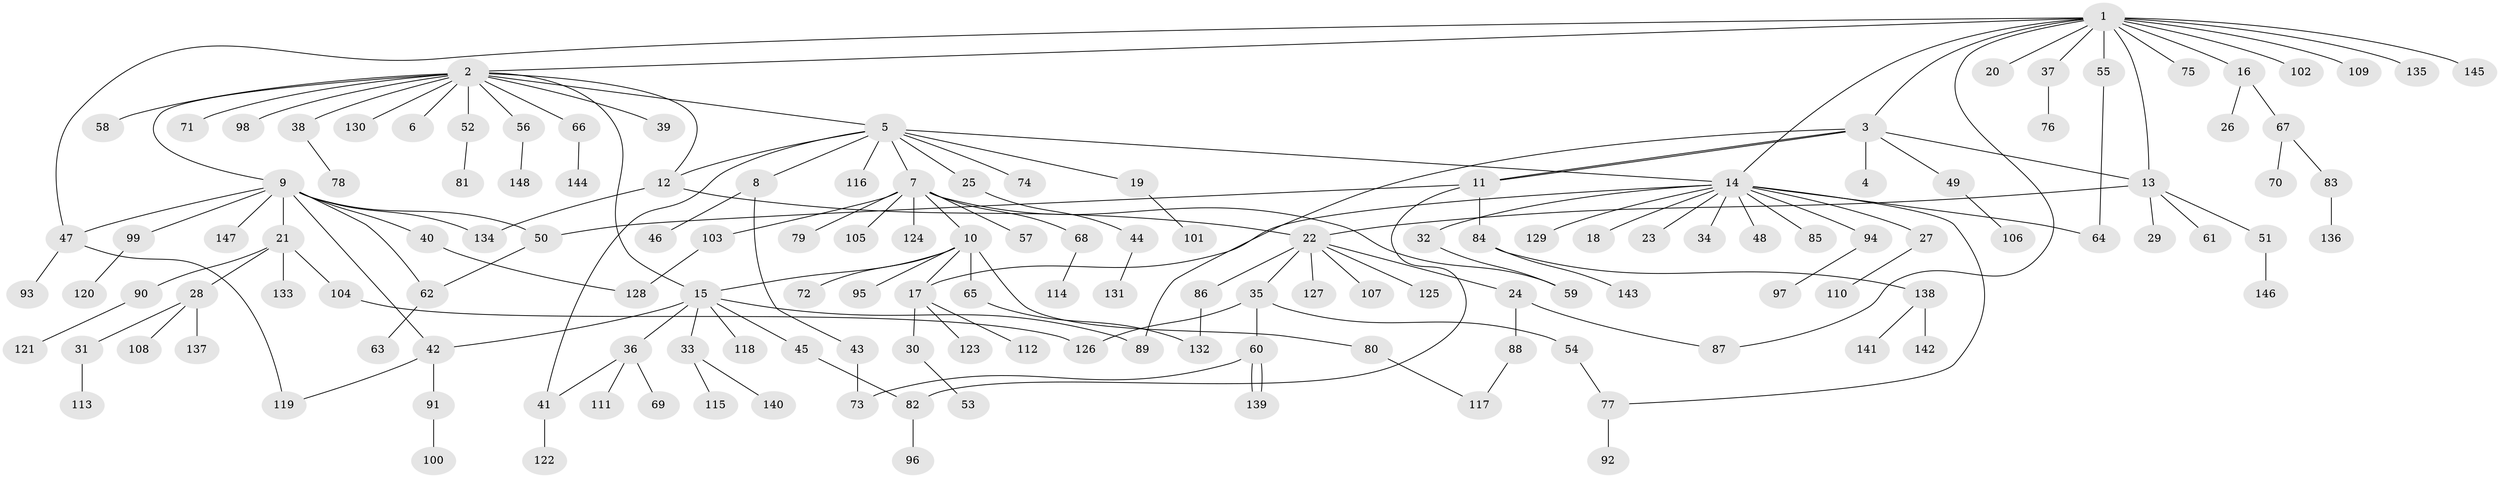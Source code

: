 // coarse degree distribution, {14: 0.01904761904761905, 8: 0.01904761904761905, 1: 0.5238095238095238, 10: 0.009523809523809525, 2: 0.2571428571428571, 11: 0.009523809523809525, 6: 0.009523809523809525, 4: 0.05714285714285714, 5: 0.009523809523809525, 15: 0.009523809523809525, 7: 0.01904761904761905, 3: 0.05714285714285714}
// Generated by graph-tools (version 1.1) at 2025/41/03/06/25 10:41:50]
// undirected, 148 vertices, 173 edges
graph export_dot {
graph [start="1"]
  node [color=gray90,style=filled];
  1;
  2;
  3;
  4;
  5;
  6;
  7;
  8;
  9;
  10;
  11;
  12;
  13;
  14;
  15;
  16;
  17;
  18;
  19;
  20;
  21;
  22;
  23;
  24;
  25;
  26;
  27;
  28;
  29;
  30;
  31;
  32;
  33;
  34;
  35;
  36;
  37;
  38;
  39;
  40;
  41;
  42;
  43;
  44;
  45;
  46;
  47;
  48;
  49;
  50;
  51;
  52;
  53;
  54;
  55;
  56;
  57;
  58;
  59;
  60;
  61;
  62;
  63;
  64;
  65;
  66;
  67;
  68;
  69;
  70;
  71;
  72;
  73;
  74;
  75;
  76;
  77;
  78;
  79;
  80;
  81;
  82;
  83;
  84;
  85;
  86;
  87;
  88;
  89;
  90;
  91;
  92;
  93;
  94;
  95;
  96;
  97;
  98;
  99;
  100;
  101;
  102;
  103;
  104;
  105;
  106;
  107;
  108;
  109;
  110;
  111;
  112;
  113;
  114;
  115;
  116;
  117;
  118;
  119;
  120;
  121;
  122;
  123;
  124;
  125;
  126;
  127;
  128;
  129;
  130;
  131;
  132;
  133;
  134;
  135;
  136;
  137;
  138;
  139;
  140;
  141;
  142;
  143;
  144;
  145;
  146;
  147;
  148;
  1 -- 2;
  1 -- 3;
  1 -- 13;
  1 -- 14;
  1 -- 16;
  1 -- 20;
  1 -- 37;
  1 -- 47;
  1 -- 55;
  1 -- 75;
  1 -- 87;
  1 -- 102;
  1 -- 109;
  1 -- 135;
  1 -- 145;
  2 -- 5;
  2 -- 6;
  2 -- 9;
  2 -- 12;
  2 -- 15;
  2 -- 38;
  2 -- 39;
  2 -- 52;
  2 -- 56;
  2 -- 58;
  2 -- 66;
  2 -- 71;
  2 -- 98;
  2 -- 130;
  3 -- 4;
  3 -- 11;
  3 -- 11;
  3 -- 13;
  3 -- 49;
  3 -- 89;
  5 -- 7;
  5 -- 8;
  5 -- 12;
  5 -- 14;
  5 -- 19;
  5 -- 25;
  5 -- 41;
  5 -- 74;
  5 -- 116;
  7 -- 10;
  7 -- 57;
  7 -- 59;
  7 -- 68;
  7 -- 79;
  7 -- 103;
  7 -- 105;
  7 -- 124;
  8 -- 43;
  8 -- 46;
  9 -- 21;
  9 -- 40;
  9 -- 42;
  9 -- 47;
  9 -- 50;
  9 -- 62;
  9 -- 99;
  9 -- 134;
  9 -- 147;
  10 -- 15;
  10 -- 17;
  10 -- 65;
  10 -- 72;
  10 -- 80;
  10 -- 95;
  11 -- 50;
  11 -- 82;
  11 -- 84;
  12 -- 22;
  12 -- 134;
  13 -- 22;
  13 -- 29;
  13 -- 51;
  13 -- 61;
  14 -- 17;
  14 -- 18;
  14 -- 23;
  14 -- 27;
  14 -- 32;
  14 -- 34;
  14 -- 48;
  14 -- 64;
  14 -- 77;
  14 -- 85;
  14 -- 94;
  14 -- 129;
  15 -- 33;
  15 -- 36;
  15 -- 42;
  15 -- 45;
  15 -- 89;
  15 -- 118;
  16 -- 26;
  16 -- 67;
  17 -- 30;
  17 -- 112;
  17 -- 123;
  19 -- 101;
  21 -- 28;
  21 -- 90;
  21 -- 104;
  21 -- 133;
  22 -- 24;
  22 -- 35;
  22 -- 86;
  22 -- 107;
  22 -- 125;
  22 -- 127;
  24 -- 87;
  24 -- 88;
  25 -- 44;
  27 -- 110;
  28 -- 31;
  28 -- 108;
  28 -- 137;
  30 -- 53;
  31 -- 113;
  32 -- 59;
  33 -- 115;
  33 -- 140;
  35 -- 54;
  35 -- 60;
  35 -- 126;
  36 -- 41;
  36 -- 69;
  36 -- 111;
  37 -- 76;
  38 -- 78;
  40 -- 128;
  41 -- 122;
  42 -- 91;
  42 -- 119;
  43 -- 73;
  44 -- 131;
  45 -- 82;
  47 -- 93;
  47 -- 119;
  49 -- 106;
  50 -- 62;
  51 -- 146;
  52 -- 81;
  54 -- 77;
  55 -- 64;
  56 -- 148;
  60 -- 73;
  60 -- 139;
  60 -- 139;
  62 -- 63;
  65 -- 132;
  66 -- 144;
  67 -- 70;
  67 -- 83;
  68 -- 114;
  77 -- 92;
  80 -- 117;
  82 -- 96;
  83 -- 136;
  84 -- 138;
  84 -- 143;
  86 -- 132;
  88 -- 117;
  90 -- 121;
  91 -- 100;
  94 -- 97;
  99 -- 120;
  103 -- 128;
  104 -- 126;
  138 -- 141;
  138 -- 142;
}
